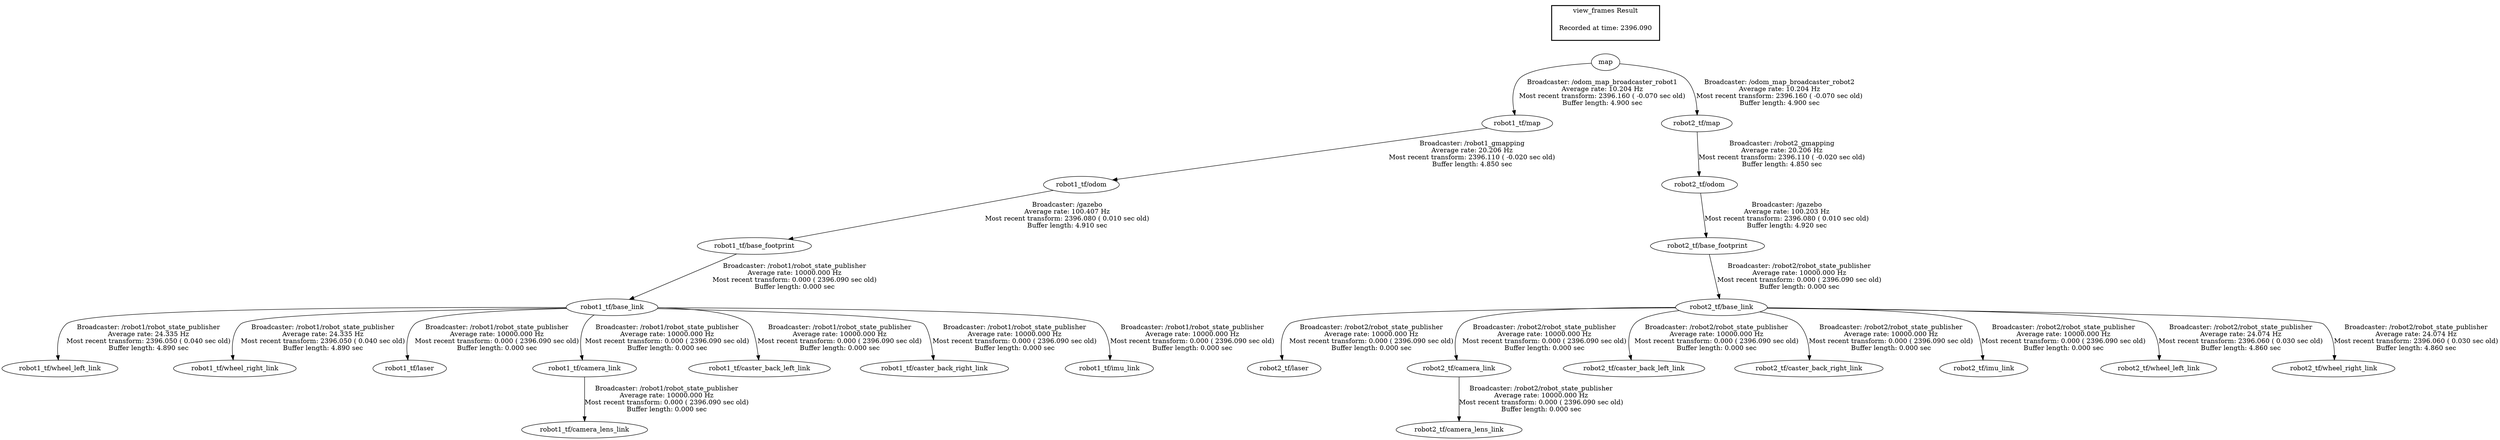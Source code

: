 digraph G {
"map" -> "robot1_tf/map"[label="Broadcaster: /odom_map_broadcaster_robot1\nAverage rate: 10.204 Hz\nMost recent transform: 2396.160 ( -0.070 sec old)\nBuffer length: 4.900 sec\n"];
"map" -> "robot2_tf/map"[label="Broadcaster: /odom_map_broadcaster_robot2\nAverage rate: 10.204 Hz\nMost recent transform: 2396.160 ( -0.070 sec old)\nBuffer length: 4.900 sec\n"];
"robot1_tf/base_link" -> "robot1_tf/wheel_left_link"[label="Broadcaster: /robot1/robot_state_publisher\nAverage rate: 24.335 Hz\nMost recent transform: 2396.050 ( 0.040 sec old)\nBuffer length: 4.890 sec\n"];
"robot1_tf/base_footprint" -> "robot1_tf/base_link"[label="Broadcaster: /robot1/robot_state_publisher\nAverage rate: 10000.000 Hz\nMost recent transform: 0.000 ( 2396.090 sec old)\nBuffer length: 0.000 sec\n"];
"robot1_tf/base_link" -> "robot1_tf/wheel_right_link"[label="Broadcaster: /robot1/robot_state_publisher\nAverage rate: 24.335 Hz\nMost recent transform: 2396.050 ( 0.040 sec old)\nBuffer length: 4.890 sec\n"];
"robot2_tf/odom" -> "robot2_tf/base_footprint"[label="Broadcaster: /gazebo\nAverage rate: 100.203 Hz\nMost recent transform: 2396.080 ( 0.010 sec old)\nBuffer length: 4.920 sec\n"];
"robot2_tf/map" -> "robot2_tf/odom"[label="Broadcaster: /robot2_gmapping\nAverage rate: 20.206 Hz\nMost recent transform: 2396.110 ( -0.020 sec old)\nBuffer length: 4.850 sec\n"];
"robot1_tf/odom" -> "robot1_tf/base_footprint"[label="Broadcaster: /gazebo\nAverage rate: 100.407 Hz\nMost recent transform: 2396.080 ( 0.010 sec old)\nBuffer length: 4.910 sec\n"];
"robot1_tf/map" -> "robot1_tf/odom"[label="Broadcaster: /robot1_gmapping\nAverage rate: 20.206 Hz\nMost recent transform: 2396.110 ( -0.020 sec old)\nBuffer length: 4.850 sec\n"];
"robot2_tf/base_link" -> "robot2_tf/laser"[label="Broadcaster: /robot2/robot_state_publisher\nAverage rate: 10000.000 Hz\nMost recent transform: 0.000 ( 2396.090 sec old)\nBuffer length: 0.000 sec\n"];
"robot2_tf/base_footprint" -> "robot2_tf/base_link"[label="Broadcaster: /robot2/robot_state_publisher\nAverage rate: 10000.000 Hz\nMost recent transform: 0.000 ( 2396.090 sec old)\nBuffer length: 0.000 sec\n"];
"robot2_tf/base_link" -> "robot2_tf/camera_link"[label="Broadcaster: /robot2/robot_state_publisher\nAverage rate: 10000.000 Hz\nMost recent transform: 0.000 ( 2396.090 sec old)\nBuffer length: 0.000 sec\n"];
"robot2_tf/camera_link" -> "robot2_tf/camera_lens_link"[label="Broadcaster: /robot2/robot_state_publisher\nAverage rate: 10000.000 Hz\nMost recent transform: 0.000 ( 2396.090 sec old)\nBuffer length: 0.000 sec\n"];
"robot2_tf/base_link" -> "robot2_tf/caster_back_left_link"[label="Broadcaster: /robot2/robot_state_publisher\nAverage rate: 10000.000 Hz\nMost recent transform: 0.000 ( 2396.090 sec old)\nBuffer length: 0.000 sec\n"];
"robot2_tf/base_link" -> "robot2_tf/caster_back_right_link"[label="Broadcaster: /robot2/robot_state_publisher\nAverage rate: 10000.000 Hz\nMost recent transform: 0.000 ( 2396.090 sec old)\nBuffer length: 0.000 sec\n"];
"robot2_tf/base_link" -> "robot2_tf/imu_link"[label="Broadcaster: /robot2/robot_state_publisher\nAverage rate: 10000.000 Hz\nMost recent transform: 0.000 ( 2396.090 sec old)\nBuffer length: 0.000 sec\n"];
"robot1_tf/base_link" -> "robot1_tf/laser"[label="Broadcaster: /robot1/robot_state_publisher\nAverage rate: 10000.000 Hz\nMost recent transform: 0.000 ( 2396.090 sec old)\nBuffer length: 0.000 sec\n"];
"robot1_tf/base_link" -> "robot1_tf/camera_link"[label="Broadcaster: /robot1/robot_state_publisher\nAverage rate: 10000.000 Hz\nMost recent transform: 0.000 ( 2396.090 sec old)\nBuffer length: 0.000 sec\n"];
"robot1_tf/camera_link" -> "robot1_tf/camera_lens_link"[label="Broadcaster: /robot1/robot_state_publisher\nAverage rate: 10000.000 Hz\nMost recent transform: 0.000 ( 2396.090 sec old)\nBuffer length: 0.000 sec\n"];
"robot1_tf/base_link" -> "robot1_tf/caster_back_left_link"[label="Broadcaster: /robot1/robot_state_publisher\nAverage rate: 10000.000 Hz\nMost recent transform: 0.000 ( 2396.090 sec old)\nBuffer length: 0.000 sec\n"];
"robot1_tf/base_link" -> "robot1_tf/caster_back_right_link"[label="Broadcaster: /robot1/robot_state_publisher\nAverage rate: 10000.000 Hz\nMost recent transform: 0.000 ( 2396.090 sec old)\nBuffer length: 0.000 sec\n"];
"robot1_tf/base_link" -> "robot1_tf/imu_link"[label="Broadcaster: /robot1/robot_state_publisher\nAverage rate: 10000.000 Hz\nMost recent transform: 0.000 ( 2396.090 sec old)\nBuffer length: 0.000 sec\n"];
"robot2_tf/base_link" -> "robot2_tf/wheel_left_link"[label="Broadcaster: /robot2/robot_state_publisher\nAverage rate: 24.074 Hz\nMost recent transform: 2396.060 ( 0.030 sec old)\nBuffer length: 4.860 sec\n"];
"robot2_tf/base_link" -> "robot2_tf/wheel_right_link"[label="Broadcaster: /robot2/robot_state_publisher\nAverage rate: 24.074 Hz\nMost recent transform: 2396.060 ( 0.030 sec old)\nBuffer length: 4.860 sec\n"];
edge [style=invis];
 subgraph cluster_legend { style=bold; color=black; label ="view_frames Result";
"Recorded at time: 2396.090"[ shape=plaintext ] ;
 }->"map";
}